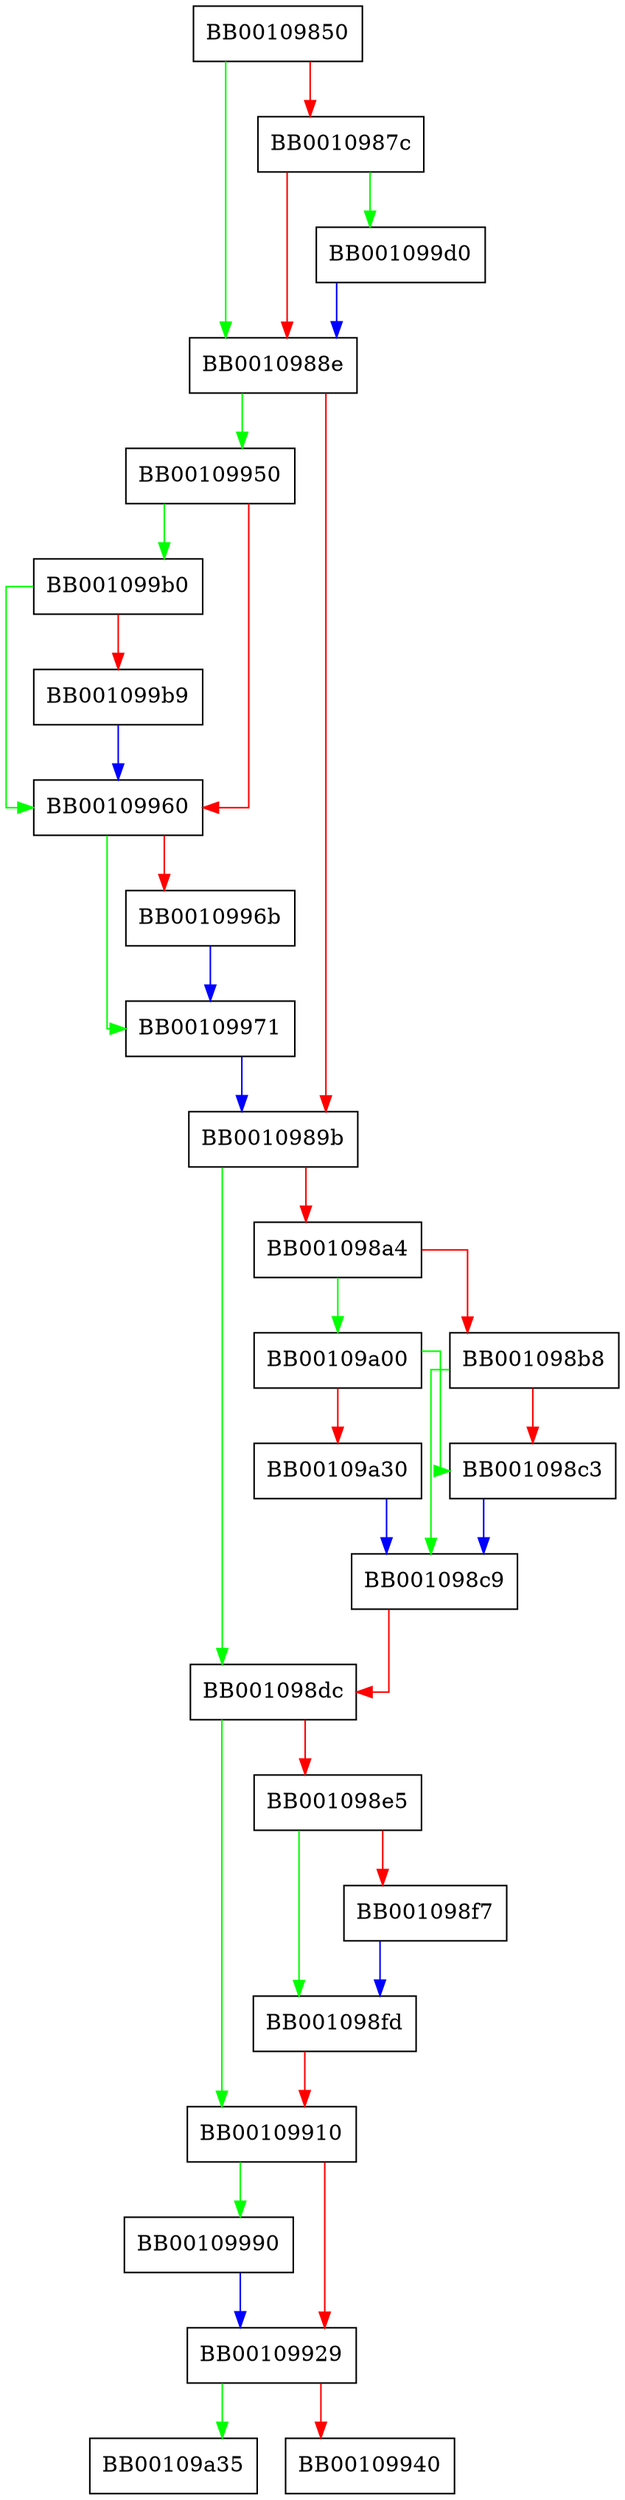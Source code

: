 digraph FUN_00109850 {
  node [shape="box"];
  graph [splines=ortho];
  BB00109850 -> BB0010988e [color="green"];
  BB00109850 -> BB0010987c [color="red"];
  BB0010987c -> BB001099d0 [color="green"];
  BB0010987c -> BB0010988e [color="red"];
  BB0010988e -> BB00109950 [color="green"];
  BB0010988e -> BB0010989b [color="red"];
  BB0010989b -> BB001098dc [color="green"];
  BB0010989b -> BB001098a4 [color="red"];
  BB001098a4 -> BB00109a00 [color="green"];
  BB001098a4 -> BB001098b8 [color="red"];
  BB001098b8 -> BB001098c9 [color="green"];
  BB001098b8 -> BB001098c3 [color="red"];
  BB001098c3 -> BB001098c9 [color="blue"];
  BB001098c9 -> BB001098dc [color="red"];
  BB001098dc -> BB00109910 [color="green"];
  BB001098dc -> BB001098e5 [color="red"];
  BB001098e5 -> BB001098fd [color="green"];
  BB001098e5 -> BB001098f7 [color="red"];
  BB001098f7 -> BB001098fd [color="blue"];
  BB001098fd -> BB00109910 [color="red"];
  BB00109910 -> BB00109990 [color="green"];
  BB00109910 -> BB00109929 [color="red"];
  BB00109929 -> BB00109a35 [color="green"];
  BB00109929 -> BB00109940 [color="red"];
  BB00109950 -> BB001099b0 [color="green"];
  BB00109950 -> BB00109960 [color="red"];
  BB00109960 -> BB00109971 [color="green"];
  BB00109960 -> BB0010996b [color="red"];
  BB0010996b -> BB00109971 [color="blue"];
  BB00109971 -> BB0010989b [color="blue"];
  BB00109990 -> BB00109929 [color="blue"];
  BB001099b0 -> BB00109960 [color="green"];
  BB001099b0 -> BB001099b9 [color="red"];
  BB001099b9 -> BB00109960 [color="blue"];
  BB001099d0 -> BB0010988e [color="blue"];
  BB00109a00 -> BB001098c3 [color="green"];
  BB00109a00 -> BB00109a30 [color="red"];
  BB00109a30 -> BB001098c9 [color="blue"];
}